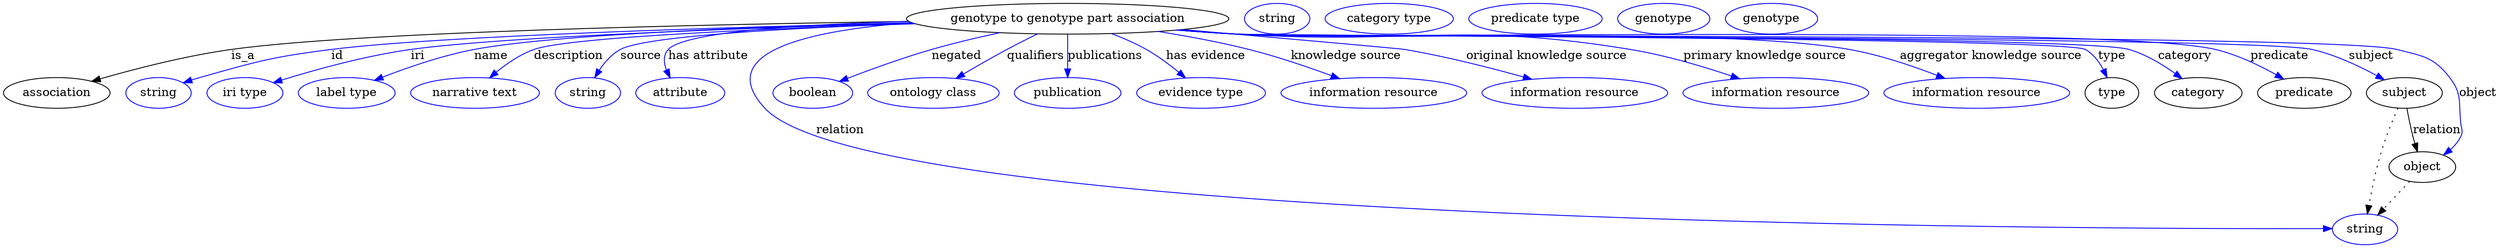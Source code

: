 digraph {
	graph [bb="0,0,2399,283"];
	node [label="\N"];
	"genotype to genotype part association"	[height=0.5,
		label="genotype to genotype part association",
		pos="1032,265",
		width=4.008];
	association	[height=0.5,
		pos="50.046,178",
		width=1.3902];
	"genotype to genotype part association" -> association	[label=is_a,
		lp="232.05,221.5",
		pos="e,83.552,191.42 889.43,261.98 691.93,258.47 345.4,249.55 221.05,229 176.61,221.66 127.39,206.49 93.215,194.77"];
	id	[color=blue,
		height=0.5,
		label=string,
		pos="149.05,178",
		width=0.84854];
	"genotype to genotype part association" -> id	[color=blue,
		label=id,
		lp="324.55,221.5",
		pos="e,172.5,189.68 892.27,260.45 716.74,255.41 425.68,244.99 319.05,229 260.09,220.16 245.53,215.05 189.05,196 186.67,195.2 184.23,194.32 \
181.8,193.39",
		style=solid];
	iri	[color=blue,
		height=0.5,
		label="iri type",
		pos="234.05,178",
		width=1.011];
	"genotype to genotype part association" -> iri	[color=blue,
		label=iri,
		lp="403.55,221.5",
		pos="e,261.48,189.88 893.41,259.92 735.97,254.65 489.01,244.31 397.05,229 352.72,221.62 303.65,205.41 271.05,193.44",
		style=solid];
	name	[color=blue,
		height=0.5,
		label="label type",
		pos="334.05,178",
		width=1.2638];
	"genotype to genotype part association" -> name	[color=blue,
		label=name,
		lp="474.55,221.5",
		pos="e,361.04,192.73 892.16,260.56 749.58,256.14 538.42,246.81 459.05,229 428.04,222.04 394.71,208.37 370.27,197.08",
		style=solid];
	description	[color=blue,
		height=0.5,
		label="narrative text",
		pos="455.05,178",
		width=1.6068];
	"genotype to genotype part association" -> description	[color=blue,
		label=description,
		lp="548.55,221.5",
		pos="e,470.15,195.41 888.12,263.69 760.02,261.69 583.16,254.21 518.05,229 503.06,223.2 488.82,212.51 477.68,202.5",
		style=solid];
	source	[color=blue,
		height=0.5,
		label=string,
		pos="561.05,178",
		width=0.84854];
	"genotype to genotype part association" -> source	[color=blue,
		label=source,
		lp="617.05,221.5",
		pos="e,568.86,195.49 896.98,258.6 779.74,253.01 624.83,243.11 599.05,229 588.75,223.37 580.4,213.63 574.17,204.25",
		style=solid];
	"has attribute"	[color=blue,
		height=0.5,
		label=attribute,
		pos="650.05,178",
		width=1.1193];
	"genotype to genotype part association" -> "has attribute"	[color=blue,
		label="has attribute",
		lp="677.55,221.5",
		pos="e,642.04,195.87 892.42,260.44 788.18,256.3 660.94,247.49 644.05,229 638.34,222.76 637.8,214.1 639.34,205.74",
		style=solid];
	relation	[color=blue,
		height=0.5,
		label=string,
		pos="2262,18",
		width=0.84854];
	"genotype to genotype part association" -> relation	[color=blue,
		label=relation,
		lp="821.05,134.5",
		pos="e,2231.5,19.413 902.28,257.08 799.09,246.92 680.65,221.85 737.05,160 840.09,46.984 1989.8,23.22 2221.5,19.568",
		style=solid];
	negated	[color=blue,
		height=0.5,
		label=boolean,
		pos="784.05,178",
		width=1.0652];
	"genotype to genotype part association" -> negated	[color=blue,
		label=negated,
		lp="929.55,221.5",
		pos="e,811.3,190.98 972.35,248.56 951.82,242.88 928.79,236.09 908.05,229 878.18,218.8 845.07,205.33 820.57,194.94",
		style=solid];
	qualifiers	[color=blue,
		height=0.5,
		label="ontology class",
		pos="902.05,178",
		width=1.7151];
	"genotype to genotype part association" -> qualifiers	[color=blue,
		label=qualifiers,
		lp="1002.5,221.5",
		pos="e,925.61,194.89 1005.4,247.2 996.37,241.47 986.24,234.99 977.05,229 962.85,219.75 947.24,209.38 933.96,200.49",
		style=solid];
	publications	[color=blue,
		height=0.5,
		label=publication,
		pos="1032,178",
		width=1.3902];
	"genotype to genotype part association" -> publications	[color=blue,
		label=publications,
		lp="1065.5,221.5",
		pos="e,1032,196.18 1032,246.8 1032,235.16 1032,219.55 1032,206.24",
		style=solid];
	"has evidence"	[color=blue,
		height=0.5,
		label="evidence type",
		pos="1160,178",
		width=1.661];
	"genotype to genotype part association" -> "has evidence"	[color=blue,
		label="has evidence",
		lp="1157,221.5",
		pos="e,1143.5,195.57 1069.9,247.6 1080.9,242.24 1092.8,235.87 1103,229 1114.6,221.27 1126.4,211.39 1136.1,202.46",
		style=solid];
	"knowledge source"	[color=blue,
		height=0.5,
		label="information resource",
		pos="1323,178",
		width=2.3651];
	"genotype to genotype part association" -> "knowledge source"	[color=blue,
		label="knowledge source",
		lp="1288.5,221.5",
		pos="e,1288.3,194.48 1111.1,249.87 1138.3,244.29 1168.7,237.23 1196,229 1224.2,220.52 1254.9,208.52 1279,198.4",
		style=solid];
	"original knowledge source"	[color=blue,
		height=0.5,
		label="information resource",
		pos="1511,178",
		width=2.3651];
	"genotype to genotype part association" -> "original knowledge source"	[color=blue,
		label="original knowledge source",
		lp="1471.5,221.5",
		pos="e,1468.8,193.73 1135.8,252.39 1224.9,242.41 1339.5,229.52 1342,229 1381.9,220.93 1425.8,207.78 1458.9,196.99",
		style=solid];
	"primary knowledge source"	[color=blue,
		height=0.5,
		label="information resource",
		pos="1699,178",
		width=2.3651];
	"genotype to genotype part association" -> "primary knowledge source"	[color=blue,
		label="primary knowledge source",
		lp="1676,221.5",
		pos="e,1662.2,194.3 1132,252.01 1149.6,250.14 1167.9,248.38 1185,247 1346.1,234.07 1389.3,258.66 1548,229 1584,222.28 1623.2,209.12 1652.7,\
197.99",
		style=solid];
	"aggregator knowledge source"	[color=blue,
		height=0.5,
		label="information resource",
		pos="1887,178",
		width=2.3651];
	"genotype to genotype part association" -> "aggregator knowledge source"	[color=blue,
		label="aggregator knowledge source",
		lp="1886,221.5",
		pos="e,1854.3,194.64 1131.1,251.84 1149,249.97 1167.6,248.24 1185,247 1311,238.02 1629.1,253.4 1753,229 1784.8,222.75 1819,209.9 1844.8,\
198.79",
		style=solid];
	type	[height=0.5,
		pos="2017,178",
		width=0.75];
	"genotype to genotype part association" -> type	[color=blue,
		label=type,
		lp="2004,221.5",
		pos="e,2007.3,194.84 1130.3,251.8 1148.5,249.9 1167.3,248.19 1185,247 1228.6,244.09 1930.2,246.77 1970,229 1982.5,223.46 1993.1,212.93 \
2001.2,202.96",
		style=solid];
	category	[height=0.5,
		pos="2103,178",
		width=1.1374];
	"genotype to genotype part association" -> category	[color=blue,
		label=category,
		lp="2077.5,221.5",
		pos="e,2084.3,194.25 1130.3,251.78 1148.5,249.89 1167.3,248.17 1185,247 1277.6,240.87 1930.9,254.81 2020,229 2040.2,223.17 2060.4,211.18 \
2075.8,200.4",
		style=solid];
	predicate	[height=0.5,
		pos="2205,178",
		width=1.1916];
	"genotype to genotype part association" -> predicate	[color=blue,
		label=predicate,
		lp="2170,221.5",
		pos="e,2183.1,193.56 1130.3,251.75 1148.5,249.86 1167.3,248.16 1185,247 1287.1,240.35 2005.8,253.46 2105,229 2129.8,222.91 2155.4,209.92 \
2174.6,198.71",
		style=solid];
	subject	[height=0.5,
		pos="2302,178",
		width=0.99297];
	"genotype to genotype part association" -> subject	[color=blue,
		label=subject,
		lp="2259.5,221.5",
		pos="e,2281,192.62 1129.9,251.76 1148.2,249.86 1167.2,248.15 1185,247 1297.5,239.77 2089.5,255.22 2199,229 2225.1,222.77 2252.2,209.26 \
2272.1,197.85",
		style=solid];
	object	[height=0.5,
		pos="2322,91",
		width=0.9027];
	"genotype to genotype part association" -> object	[color=blue,
		label=object,
		lp="2382,178",
		pos="e,2341.8,105.43 1129.9,251.74 1148.2,249.84 1167.2,248.14 1185,247 1306.8,239.25 2164.7,258.74 2283,229 2314.1,221.2 2327.5,221.35 \
2347,196 2366,171.35 2371.4,155.59 2359,127 2356.8,121.72 2353.3,116.87 2349.3,112.56",
		style=solid];
	association_type	[color=blue,
		height=0.5,
		label=string,
		pos="1225,265",
		width=0.84854];
	association_category	[color=blue,
		height=0.5,
		label="category type",
		pos="1332,265",
		width=1.6249];
	"genotype to genotype part association_predicate"	[color=blue,
		height=0.5,
		label="predicate type",
		pos="1469,265",
		width=1.679];
	subject -> relation	[pos="e,2265.2,36.027 2296.3,160.08 2291.9,146.39 2285.6,126.58 2281,109 2275.6,88.036 2270.6,64.025 2267.1,46.079",
		style=dotted];
	subject -> object	[label=relation,
		lp="2334,134.5",
		pos="e,2318.1,108.89 2306.1,159.8 2308.8,148.09 2312.6,132.34 2315.7,118.97"];
	"genotype to genotype part association_subject"	[color=blue,
		height=0.5,
		label=genotype,
		pos="1590,265",
		width=1.1916];
	object -> relation	[pos="e,2275.3,34.713 2308.7,74.243 2300.9,64.959 2290.8,53.033 2282,42.64",
		style=dotted];
	"genotype to genotype part association_object"	[color=blue,
		height=0.5,
		label=genotype,
		pos="1694,265",
		width=1.1916];
}
